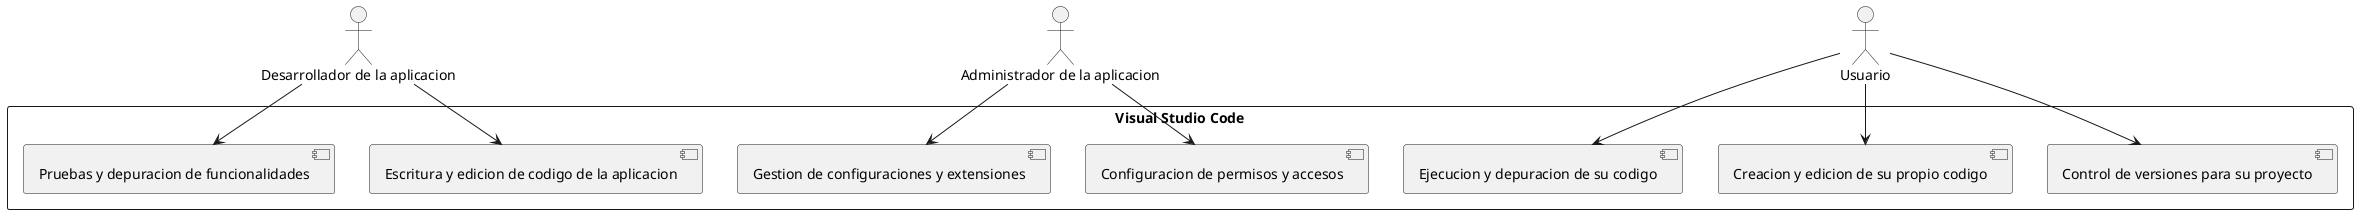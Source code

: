 @startuml

actor "Desarrollador de la aplicacion" as DevApp
actor "Administrador de la aplicacion" as AdminApp
actor "Usuario" as User

rectangle "Visual Studio Code" {
    DevApp --> [Escritura y edicion de codigo de la aplicacion]
    DevApp --> [Pruebas y depuracion de funcionalidades]

    AdminApp --> [Configuracion de permisos y accesos]
    AdminApp --> [Gestion de configuraciones y extensiones]

    User --> [Creacion y edicion de su propio codigo]
    User --> [Ejecucion y depuracion de su codigo]
    User --> [Control de versiones para su proyecto]
}

@enduml